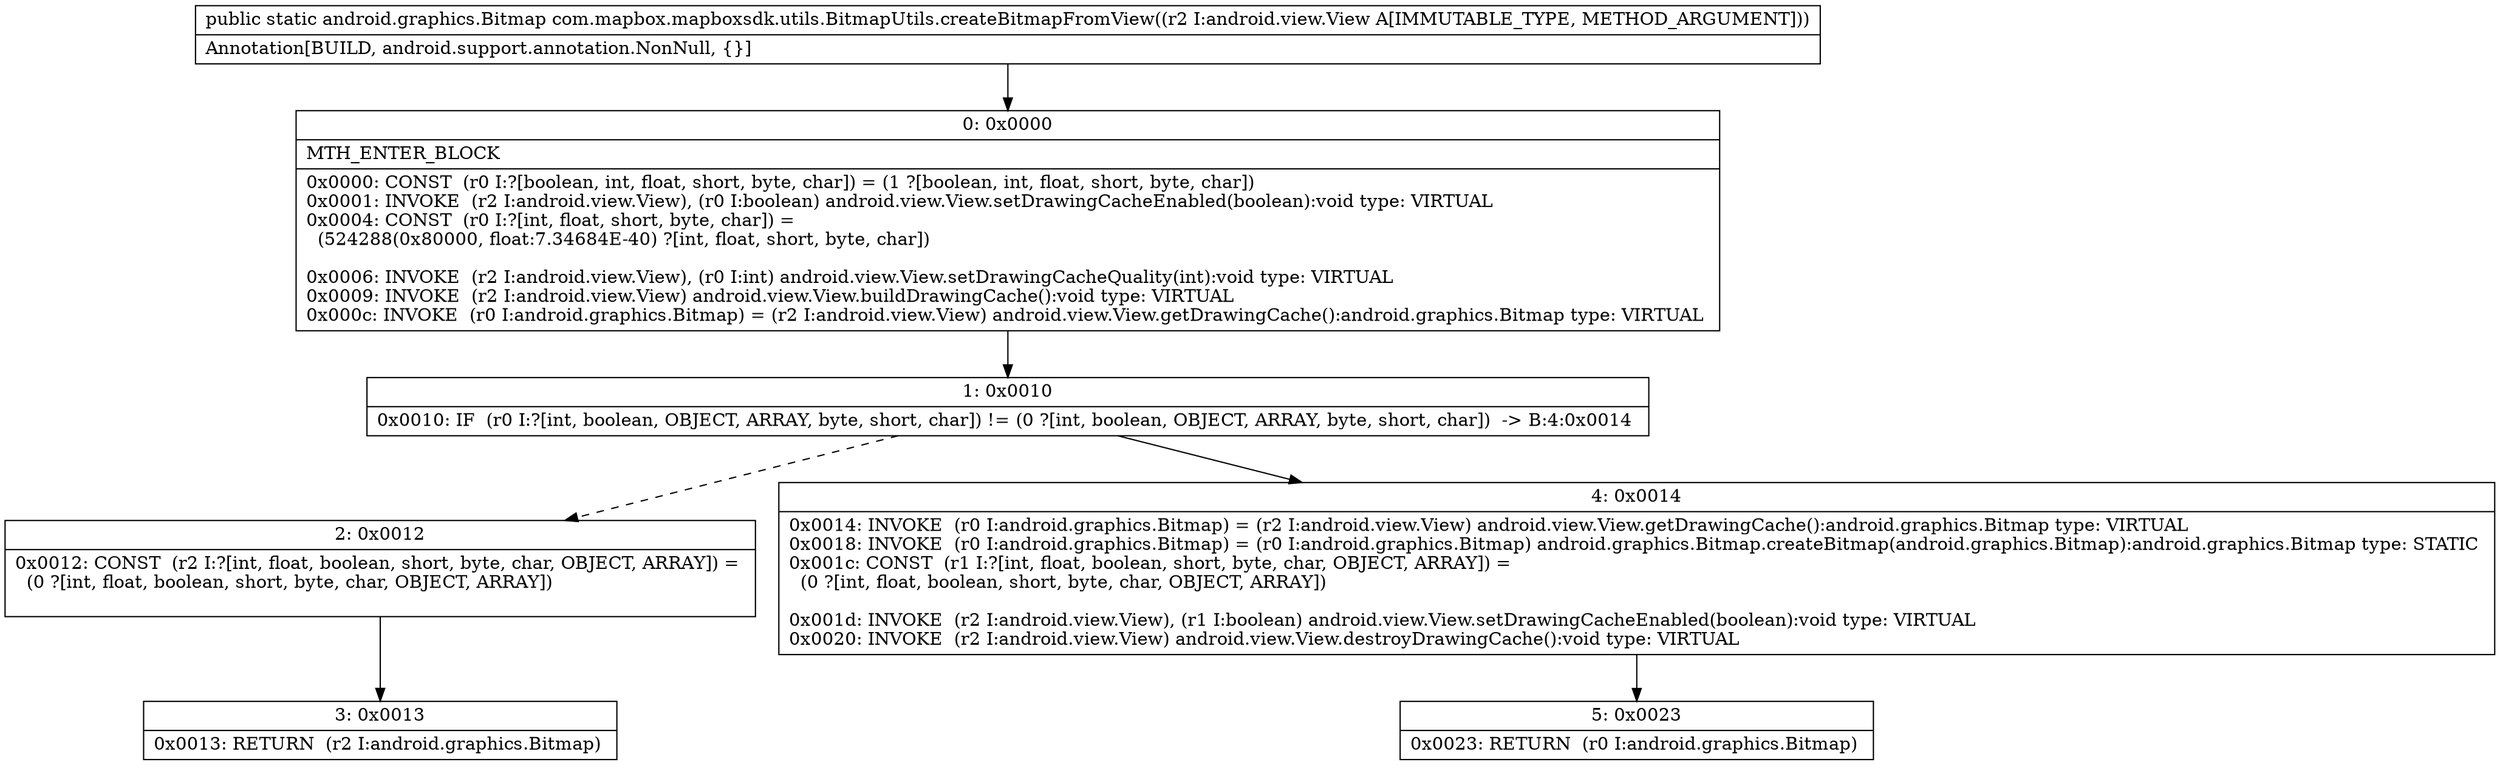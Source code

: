 digraph "CFG forcom.mapbox.mapboxsdk.utils.BitmapUtils.createBitmapFromView(Landroid\/view\/View;)Landroid\/graphics\/Bitmap;" {
Node_0 [shape=record,label="{0\:\ 0x0000|MTH_ENTER_BLOCK\l|0x0000: CONST  (r0 I:?[boolean, int, float, short, byte, char]) = (1 ?[boolean, int, float, short, byte, char]) \l0x0001: INVOKE  (r2 I:android.view.View), (r0 I:boolean) android.view.View.setDrawingCacheEnabled(boolean):void type: VIRTUAL \l0x0004: CONST  (r0 I:?[int, float, short, byte, char]) = \l  (524288(0x80000, float:7.34684E\-40) ?[int, float, short, byte, char])\l \l0x0006: INVOKE  (r2 I:android.view.View), (r0 I:int) android.view.View.setDrawingCacheQuality(int):void type: VIRTUAL \l0x0009: INVOKE  (r2 I:android.view.View) android.view.View.buildDrawingCache():void type: VIRTUAL \l0x000c: INVOKE  (r0 I:android.graphics.Bitmap) = (r2 I:android.view.View) android.view.View.getDrawingCache():android.graphics.Bitmap type: VIRTUAL \l}"];
Node_1 [shape=record,label="{1\:\ 0x0010|0x0010: IF  (r0 I:?[int, boolean, OBJECT, ARRAY, byte, short, char]) != (0 ?[int, boolean, OBJECT, ARRAY, byte, short, char])  \-\> B:4:0x0014 \l}"];
Node_2 [shape=record,label="{2\:\ 0x0012|0x0012: CONST  (r2 I:?[int, float, boolean, short, byte, char, OBJECT, ARRAY]) = \l  (0 ?[int, float, boolean, short, byte, char, OBJECT, ARRAY])\l \l}"];
Node_3 [shape=record,label="{3\:\ 0x0013|0x0013: RETURN  (r2 I:android.graphics.Bitmap) \l}"];
Node_4 [shape=record,label="{4\:\ 0x0014|0x0014: INVOKE  (r0 I:android.graphics.Bitmap) = (r2 I:android.view.View) android.view.View.getDrawingCache():android.graphics.Bitmap type: VIRTUAL \l0x0018: INVOKE  (r0 I:android.graphics.Bitmap) = (r0 I:android.graphics.Bitmap) android.graphics.Bitmap.createBitmap(android.graphics.Bitmap):android.graphics.Bitmap type: STATIC \l0x001c: CONST  (r1 I:?[int, float, boolean, short, byte, char, OBJECT, ARRAY]) = \l  (0 ?[int, float, boolean, short, byte, char, OBJECT, ARRAY])\l \l0x001d: INVOKE  (r2 I:android.view.View), (r1 I:boolean) android.view.View.setDrawingCacheEnabled(boolean):void type: VIRTUAL \l0x0020: INVOKE  (r2 I:android.view.View) android.view.View.destroyDrawingCache():void type: VIRTUAL \l}"];
Node_5 [shape=record,label="{5\:\ 0x0023|0x0023: RETURN  (r0 I:android.graphics.Bitmap) \l}"];
MethodNode[shape=record,label="{public static android.graphics.Bitmap com.mapbox.mapboxsdk.utils.BitmapUtils.createBitmapFromView((r2 I:android.view.View A[IMMUTABLE_TYPE, METHOD_ARGUMENT]))  | Annotation[BUILD, android.support.annotation.NonNull, \{\}]\l}"];
MethodNode -> Node_0;
Node_0 -> Node_1;
Node_1 -> Node_2[style=dashed];
Node_1 -> Node_4;
Node_2 -> Node_3;
Node_4 -> Node_5;
}


